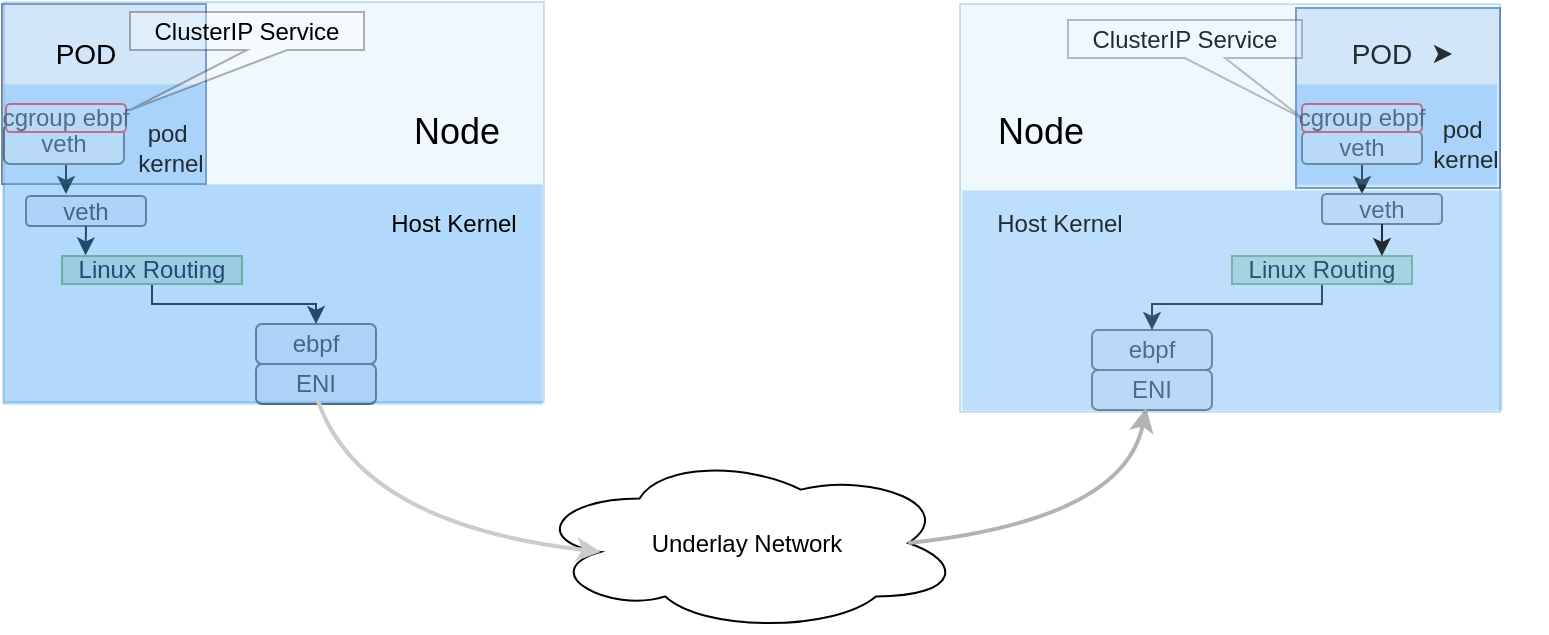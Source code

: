 <mxfile version="24.8.4">
  <diagram name="第 1 页" id="XbHZXJMIHSq-wT_Vdfxk">
    <mxGraphModel dx="1242" dy="715" grid="0" gridSize="10" guides="1" tooltips="1" connect="1" arrows="1" fold="1" page="1" pageScale="1" pageWidth="827" pageHeight="1169" math="0" shadow="0">
      <root>
        <mxCell id="0" />
        <mxCell id="1" parent="0" />
        <mxCell id="39ArsAvLZc0LvR8fJ9h_-1" value="&lt;div&gt;&lt;br&gt;&lt;/div&gt;" style="rounded=0;whiteSpace=wrap;html=1;fillColor=#dae8fc;strokeColor=#6c8ebf;" vertex="1" parent="1">
          <mxGeometry x="33" y="180" width="102" height="90" as="geometry" />
        </mxCell>
        <mxCell id="39ArsAvLZc0LvR8fJ9h_-2" style="edgeStyle=orthogonalEdgeStyle;rounded=0;orthogonalLoop=1;jettySize=auto;html=1;exitX=0.5;exitY=1;exitDx=0;exitDy=0;entryX=0.5;entryY=0;entryDx=0;entryDy=0;" edge="1" parent="1" source="39ArsAvLZc0LvR8fJ9h_-3">
          <mxGeometry relative="1" as="geometry">
            <mxPoint x="65" y="275" as="targetPoint" />
            <Array as="points" />
          </mxGeometry>
        </mxCell>
        <mxCell id="39ArsAvLZc0LvR8fJ9h_-3" value="veth" style="rounded=1;whiteSpace=wrap;html=1;fillColor=#f5f5f5;strokeColor=#666666;fontColor=#333333;" vertex="1" parent="1">
          <mxGeometry x="34" y="240" width="60" height="20" as="geometry" />
        </mxCell>
        <mxCell id="39ArsAvLZc0LvR8fJ9h_-7" value="veth" style="rounded=1;whiteSpace=wrap;html=1;fillColor=#f5f5f5;strokeColor=#666666;fontColor=#333333;" vertex="1" parent="1">
          <mxGeometry x="45" y="276" width="60" height="15" as="geometry" />
        </mxCell>
        <mxCell id="39ArsAvLZc0LvR8fJ9h_-12" value="ENI" style="rounded=1;whiteSpace=wrap;html=1;fillColor=#f5f5f5;strokeColor=#666666;fontColor=#333333;" vertex="1" parent="1">
          <mxGeometry x="160" y="360" width="60" height="20" as="geometry" />
        </mxCell>
        <mxCell id="39ArsAvLZc0LvR8fJ9h_-13" value="ebpf" style="rounded=1;whiteSpace=wrap;html=1;fillColor=#f5f5f5;strokeColor=#666666;fontColor=#333333;" vertex="1" parent="1">
          <mxGeometry x="160" y="340" width="60" height="20" as="geometry" />
        </mxCell>
        <mxCell id="39ArsAvLZc0LvR8fJ9h_-14" style="edgeStyle=orthogonalEdgeStyle;rounded=0;orthogonalLoop=1;jettySize=auto;html=1;exitX=0.5;exitY=1;exitDx=0;exitDy=0;entryX=0.5;entryY=0;entryDx=0;entryDy=0;" edge="1" parent="1" source="39ArsAvLZc0LvR8fJ9h_-15" target="39ArsAvLZc0LvR8fJ9h_-13">
          <mxGeometry relative="1" as="geometry">
            <Array as="points">
              <mxPoint x="108" y="330" />
              <mxPoint x="190" y="330" />
            </Array>
          </mxGeometry>
        </mxCell>
        <mxCell id="39ArsAvLZc0LvR8fJ9h_-15" value="Linux Routing" style="rounded=0;whiteSpace=wrap;html=1;fillColor=#d5e8d4;strokeColor=#82b366;" vertex="1" parent="1">
          <mxGeometry x="63" y="306" width="90" height="14" as="geometry" />
        </mxCell>
        <mxCell id="39ArsAvLZc0LvR8fJ9h_-16" style="edgeStyle=orthogonalEdgeStyle;rounded=0;orthogonalLoop=1;jettySize=auto;html=1;exitX=0.5;exitY=1;exitDx=0;exitDy=0;entryX=0.131;entryY=-0.025;entryDx=0;entryDy=0;entryPerimeter=0;" edge="1" parent="1" source="39ArsAvLZc0LvR8fJ9h_-7" target="39ArsAvLZc0LvR8fJ9h_-15">
          <mxGeometry relative="1" as="geometry" />
        </mxCell>
        <mxCell id="39ArsAvLZc0LvR8fJ9h_-21" value="" style="rounded=0;whiteSpace=wrap;html=1;opacity=30;strokeWidth=0;fillColor=#007FFF;perimeterSpacing=10;strokeColor=#36393d;" vertex="1" parent="1">
          <mxGeometry x="33" y="270" width="270" height="110" as="geometry" />
        </mxCell>
        <mxCell id="39ArsAvLZc0LvR8fJ9h_-22" value="cgroup&amp;nbsp;&lt;span style=&quot;background-color: initial;&quot;&gt;ebpf&lt;/span&gt;" style="rounded=1;whiteSpace=wrap;html=1;fillColor=#f5f5f5;strokeColor=#FF3333;fontColor=#333333;" vertex="1" parent="1">
          <mxGeometry x="35" y="230" width="60" height="14" as="geometry" />
        </mxCell>
        <mxCell id="39ArsAvLZc0LvR8fJ9h_-24" value="" style="rounded=0;whiteSpace=wrap;html=1;opacity=30;strokeWidth=0;fillColor=#3399FF;perimeterSpacing=10;strokeColor=#36393d;" vertex="1" parent="1">
          <mxGeometry x="34" y="220" width="100" height="50" as="geometry" />
        </mxCell>
        <mxCell id="39ArsAvLZc0LvR8fJ9h_-25" value="pod&amp;nbsp;&lt;div&gt;kernel&lt;/div&gt;" style="rounded=0;whiteSpace=wrap;html=1;opacity=0;" vertex="1" parent="1">
          <mxGeometry x="81" y="222" width="73" height="60" as="geometry" />
        </mxCell>
        <mxCell id="39ArsAvLZc0LvR8fJ9h_-26" value="" style="rounded=0;whiteSpace=wrap;html=1;opacity=20;fillColor=#b1ddf0;strokeColor=#10739e;" vertex="1" parent="1">
          <mxGeometry x="34" y="179" width="270" height="200" as="geometry" />
        </mxCell>
        <mxCell id="39ArsAvLZc0LvR8fJ9h_-28" value="&lt;font style=&quot;font-size: 14px;&quot;&gt;POD&lt;/font&gt;" style="rounded=0;whiteSpace=wrap;html=1;opacity=0;" vertex="1" parent="1">
          <mxGeometry x="45" y="190" width="60" height="30" as="geometry" />
        </mxCell>
        <mxCell id="39ArsAvLZc0LvR8fJ9h_-29" value="Underlay Network" style="ellipse;shape=cloud;whiteSpace=wrap;html=1;fillColor=none;" vertex="1" parent="1">
          <mxGeometry x="298" y="405" width="215" height="89" as="geometry" />
        </mxCell>
        <mxCell id="39ArsAvLZc0LvR8fJ9h_-30" value="&lt;div&gt;&lt;br&gt;&lt;/div&gt;" style="rounded=0;whiteSpace=wrap;html=1;fillColor=#dae8fc;strokeColor=#6c8ebf;" vertex="1" parent="1">
          <mxGeometry x="680" y="182" width="102" height="90" as="geometry" />
        </mxCell>
        <mxCell id="39ArsAvLZc0LvR8fJ9h_-31" style="edgeStyle=orthogonalEdgeStyle;rounded=0;orthogonalLoop=1;jettySize=auto;html=1;exitX=0.5;exitY=1;exitDx=0;exitDy=0;entryX=0.5;entryY=0;entryDx=0;entryDy=0;" edge="1" parent="1" source="39ArsAvLZc0LvR8fJ9h_-32">
          <mxGeometry relative="1" as="geometry">
            <mxPoint x="713" y="275" as="targetPoint" />
            <Array as="points" />
          </mxGeometry>
        </mxCell>
        <mxCell id="39ArsAvLZc0LvR8fJ9h_-32" value="veth" style="rounded=1;whiteSpace=wrap;html=1;fillColor=#f5f5f5;strokeColor=#666666;fontColor=#333333;" vertex="1" parent="1">
          <mxGeometry x="683" y="244" width="60" height="16" as="geometry" />
        </mxCell>
        <mxCell id="39ArsAvLZc0LvR8fJ9h_-33" value="veth" style="rounded=1;whiteSpace=wrap;html=1;fillColor=#f5f5f5;strokeColor=#666666;fontColor=#333333;" vertex="1" parent="1">
          <mxGeometry x="693" y="275" width="60" height="15" as="geometry" />
        </mxCell>
        <mxCell id="39ArsAvLZc0LvR8fJ9h_-34" value="ENI" style="rounded=1;whiteSpace=wrap;html=1;fillColor=#f5f5f5;strokeColor=#666666;fontColor=#333333;" vertex="1" parent="1">
          <mxGeometry x="578" y="363" width="60" height="20" as="geometry" />
        </mxCell>
        <mxCell id="39ArsAvLZc0LvR8fJ9h_-35" value="ebpf" style="rounded=1;whiteSpace=wrap;html=1;fillColor=#f5f5f5;strokeColor=#666666;fontColor=#333333;" vertex="1" parent="1">
          <mxGeometry x="578" y="343" width="60" height="20" as="geometry" />
        </mxCell>
        <mxCell id="39ArsAvLZc0LvR8fJ9h_-36" style="edgeStyle=orthogonalEdgeStyle;rounded=0;orthogonalLoop=1;jettySize=auto;html=1;exitX=0.5;exitY=1;exitDx=0;exitDy=0;entryX=0.5;entryY=0;entryDx=0;entryDy=0;" edge="1" parent="1" source="39ArsAvLZc0LvR8fJ9h_-37" target="39ArsAvLZc0LvR8fJ9h_-35">
          <mxGeometry relative="1" as="geometry">
            <Array as="points">
              <mxPoint x="693" y="330" />
              <mxPoint x="608" y="330" />
            </Array>
          </mxGeometry>
        </mxCell>
        <mxCell id="39ArsAvLZc0LvR8fJ9h_-37" value="Linux Routing" style="rounded=0;whiteSpace=wrap;html=1;fillColor=#d5e8d4;strokeColor=#82b366;" vertex="1" parent="1">
          <mxGeometry x="648" y="306" width="90" height="14" as="geometry" />
        </mxCell>
        <mxCell id="39ArsAvLZc0LvR8fJ9h_-39" value="" style="rounded=0;whiteSpace=wrap;html=1;opacity=30;strokeWidth=0;fillColor=#3399FF;perimeterSpacing=10;strokeColor=#36393d;" vertex="1" parent="1">
          <mxGeometry x="513" y="273" width="270" height="110" as="geometry" />
        </mxCell>
        <mxCell id="39ArsAvLZc0LvR8fJ9h_-40" value="cgroup&amp;nbsp;&lt;span style=&quot;background-color: initial;&quot;&gt;ebpf&lt;/span&gt;" style="rounded=1;whiteSpace=wrap;html=1;fillColor=#f5f5f5;strokeColor=#FF3333;fontColor=#333333;" vertex="1" parent="1">
          <mxGeometry x="683" y="230" width="60" height="14" as="geometry" />
        </mxCell>
        <mxCell id="39ArsAvLZc0LvR8fJ9h_-41" value="" style="rounded=0;whiteSpace=wrap;html=1;opacity=30;strokeWidth=0;fillColor=#3399FF;perimeterSpacing=10;strokeColor=#36393d;" vertex="1" parent="1">
          <mxGeometry x="680" y="220" width="100" height="50" as="geometry" />
        </mxCell>
        <mxCell id="39ArsAvLZc0LvR8fJ9h_-42" value="pod&amp;nbsp;&lt;div&gt;kernel&lt;/div&gt;" style="rounded=0;whiteSpace=wrap;html=1;opacity=0;" vertex="1" parent="1">
          <mxGeometry x="725" y="220" width="80" height="60" as="geometry" />
        </mxCell>
        <mxCell id="39ArsAvLZc0LvR8fJ9h_-44" value="&lt;font style=&quot;font-size: 14px;&quot;&gt;POD&lt;/font&gt;" style="rounded=0;whiteSpace=wrap;html=1;opacity=0;" vertex="1" parent="1">
          <mxGeometry x="693" y="190" width="60" height="30" as="geometry" />
        </mxCell>
        <mxCell id="39ArsAvLZc0LvR8fJ9h_-47" value="" style="endArrow=classic;html=1;rounded=0;exitX=0.5;exitY=1;exitDx=0;exitDy=0;entryX=0.833;entryY=0;entryDx=0;entryDy=0;entryPerimeter=0;" edge="1" parent="1" source="39ArsAvLZc0LvR8fJ9h_-33" target="39ArsAvLZc0LvR8fJ9h_-37">
          <mxGeometry width="50" height="50" relative="1" as="geometry">
            <mxPoint x="405" y="400" as="sourcePoint" />
            <mxPoint x="725" y="307" as="targetPoint" />
          </mxGeometry>
        </mxCell>
        <mxCell id="39ArsAvLZc0LvR8fJ9h_-49" value="" style="curved=1;endArrow=classic;html=1;rounded=0;entryX=0.16;entryY=0.55;entryDx=0;entryDy=0;entryPerimeter=0;exitX=0.581;exitY=0.995;exitDx=0;exitDy=0;exitPerimeter=0;strokeWidth=2;fillColor=#0050ef;strokeColor=#CCCCCC;" edge="1" parent="1" source="39ArsAvLZc0LvR8fJ9h_-26" target="39ArsAvLZc0LvR8fJ9h_-29">
          <mxGeometry width="50" height="50" relative="1" as="geometry">
            <mxPoint x="205.95" y="380" as="sourcePoint" />
            <mxPoint x="287.5" y="446" as="targetPoint" />
            <Array as="points">
              <mxPoint x="212" y="440" />
            </Array>
          </mxGeometry>
        </mxCell>
        <mxCell id="39ArsAvLZc0LvR8fJ9h_-50" value="" style="curved=1;endArrow=classic;html=1;rounded=0;entryX=0.341;entryY=1.005;entryDx=0;entryDy=0;entryPerimeter=0;exitX=0.875;exitY=0.5;exitDx=0;exitDy=0;exitPerimeter=0;strokeWidth=2;strokeColor=#B3B3B3;" edge="1" parent="1" source="39ArsAvLZc0LvR8fJ9h_-29">
          <mxGeometry width="50" height="50" relative="1" as="geometry">
            <mxPoint x="502.125" y="449.5" as="sourcePoint" />
            <mxPoint x="605.07" y="381.995" as="targetPoint" />
            <Array as="points">
              <mxPoint x="594" y="438" />
            </Array>
          </mxGeometry>
        </mxCell>
        <mxCell id="39ArsAvLZc0LvR8fJ9h_-57" value="ClusterIP Service" style="shape=callout;whiteSpace=wrap;html=1;perimeter=calloutPerimeter;opacity=30;position2=0;" vertex="1" parent="1">
          <mxGeometry x="97" y="184" width="117" height="49" as="geometry" />
        </mxCell>
        <mxCell id="39ArsAvLZc0LvR8fJ9h_-58" value="ClusterIP Service" style="shape=callout;whiteSpace=wrap;html=1;perimeter=calloutPerimeter;opacity=30;position2=1;" vertex="1" parent="1">
          <mxGeometry x="566" y="188" width="117" height="49" as="geometry" />
        </mxCell>
        <mxCell id="39ArsAvLZc0LvR8fJ9h_-59" style="edgeStyle=orthogonalEdgeStyle;rounded=0;orthogonalLoop=1;jettySize=auto;html=1;exitX=1;exitY=0.5;exitDx=0;exitDy=0;entryX=0.765;entryY=0.256;entryDx=0;entryDy=0;entryPerimeter=0;" edge="1" parent="1" source="39ArsAvLZc0LvR8fJ9h_-44" target="39ArsAvLZc0LvR8fJ9h_-30">
          <mxGeometry relative="1" as="geometry" />
        </mxCell>
        <mxCell id="39ArsAvLZc0LvR8fJ9h_-60" value="Host Kernel" style="rounded=1;whiteSpace=wrap;html=1;opacity=0;" vertex="1" parent="1">
          <mxGeometry x="502" y="276" width="120" height="27" as="geometry" />
        </mxCell>
        <mxCell id="39ArsAvLZc0LvR8fJ9h_-61" value="Host Kernel" style="rounded=1;whiteSpace=wrap;html=1;opacity=0;" vertex="1" parent="1">
          <mxGeometry x="199" y="276" width="120" height="27" as="geometry" />
        </mxCell>
        <mxCell id="39ArsAvLZc0LvR8fJ9h_-62" value="" style="rounded=0;whiteSpace=wrap;html=1;opacity=20;fillColor=#b1ddf0;strokeColor=#10739e;" vertex="1" parent="1">
          <mxGeometry x="512" y="180" width="270" height="204" as="geometry" />
        </mxCell>
        <mxCell id="39ArsAvLZc0LvR8fJ9h_-63" value="&lt;font style=&quot;font-size: 18px;&quot;&gt;Node&lt;/font&gt;" style="rounded=1;whiteSpace=wrap;html=1;opacity=0;" vertex="1" parent="1">
          <mxGeometry x="235" y="230" width="51" height="27" as="geometry" />
        </mxCell>
        <mxCell id="39ArsAvLZc0LvR8fJ9h_-64" value="&lt;font style=&quot;font-size: 18px;&quot;&gt;Node&lt;/font&gt;" style="rounded=1;whiteSpace=wrap;html=1;opacity=0;" vertex="1" parent="1">
          <mxGeometry x="527" y="230" width="51" height="27" as="geometry" />
        </mxCell>
      </root>
    </mxGraphModel>
  </diagram>
</mxfile>
